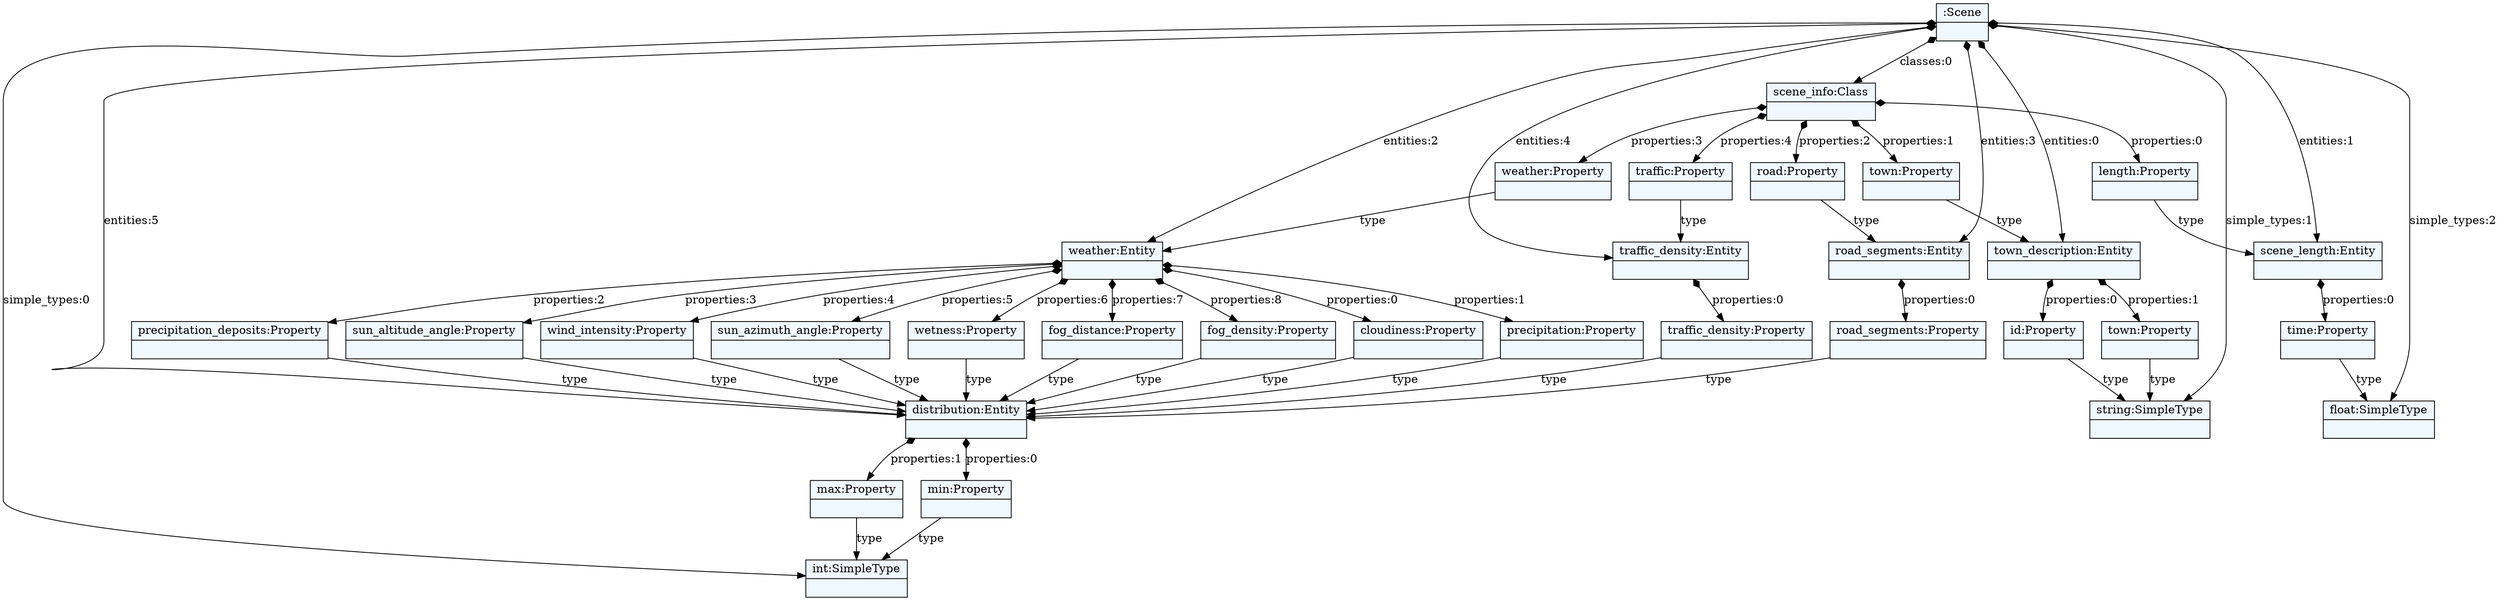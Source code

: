 
    digraph textX {
    fontname = "Bitstream Vera Sans"
    fontsize = 8
    node[
        shape=record,
        style=filled,
        fillcolor=aliceblue
    ]
    nodesep = 0.3
    edge[dir=black,arrowtail=empty]


139904957243088 -> 139904957243344 [label="simple_types:0" arrowtail=diamond dir=both]
139904957243344[label="{int:SimpleType|}"]
139904957243088 -> 139904957313104 [label="simple_types:1" arrowtail=diamond dir=both]
139904957313104[label="{string:SimpleType|}"]
139904957243088 -> 139904957313232 [label="simple_types:2" arrowtail=diamond dir=both]
139904957313232[label="{float:SimpleType|}"]
139904957243088 -> 139904957313296 [label="classes:0" arrowtail=diamond dir=both]
139904957313296 -> 139904957313488 [label="properties:0" arrowtail=diamond dir=both]
139904957313488 -> 139904957313168 [label="type" ]
139904957313168 -> 139904957314576 [label="properties:0" arrowtail=diamond dir=both]
139904957314576 -> 139904957313232 [label="type" ]
139904957314576[label="{time:Property|}"]
139904957313168[label="{scene_length:Entity|}"]
139904957313488[label="{length:Property|}"]
139904957313296 -> 139904957313552 [label="properties:1" arrowtail=diamond dir=both]
139904957313552 -> 139904957313360 [label="type" ]
139904957313360 -> 139904957314320 [label="properties:0" arrowtail=diamond dir=both]
139904957314320 -> 139904957313104 [label="type" ]
139904957314320[label="{id:Property|}"]
139904957313360 -> 139904957314384 [label="properties:1" arrowtail=diamond dir=both]
139904957314384 -> 139904957313104 [label="type" ]
139904957314384[label="{town:Property|}"]
139904957313360[label="{town_description:Entity|}"]
139904957313552[label="{town:Property|}"]
139904957313296 -> 139904957313616 [label="properties:2" arrowtail=diamond dir=both]
139904957313616 -> 139904957314128 [label="type" ]
139904957314128 -> 139904957315856 [label="properties:0" arrowtail=diamond dir=both]
139904957315856 -> 139904957315280 [label="type" ]
139904957315280 -> 139904957316432 [label="properties:0" arrowtail=diamond dir=both]
139904957316432 -> 139904957243344 [label="type" ]
139904957316432[label="{min:Property|}"]
139904957315280 -> 139904957316496 [label="properties:1" arrowtail=diamond dir=both]
139904957316496 -> 139904957243344 [label="type" ]
139904957316496[label="{max:Property|}"]
139904957315280[label="{distribution:Entity|}"]
139904957315856[label="{road_segments:Property|}"]
139904957314128[label="{road_segments:Entity|}"]
139904957313616[label="{road:Property|}"]
139904957313296 -> 139904957313744 [label="properties:3" arrowtail=diamond dir=both]
139904957313744 -> 139904957313424 [label="type" ]
139904957313424 -> 139904957314768 [label="properties:0" arrowtail=diamond dir=both]
139904957314768 -> 139904957315280 [label="type" ]
139904957314768[label="{cloudiness:Property|}"]
139904957313424 -> 139904957314896 [label="properties:1" arrowtail=diamond dir=both]
139904957314896 -> 139904957315280 [label="type" ]
139904957314896[label="{precipitation:Property|}"]
139904957313424 -> 139904957314960 [label="properties:2" arrowtail=diamond dir=both]
139904957314960 -> 139904957315280 [label="type" ]
139904957314960[label="{precipitation_deposits:Property|}"]
139904957313424 -> 139904957314256 [label="properties:3" arrowtail=diamond dir=both]
139904957314256 -> 139904957315280 [label="type" ]
139904957314256[label="{sun_altitude_angle:Property|}"]
139904957313424 -> 139904957315152 [label="properties:4" arrowtail=diamond dir=both]
139904957315152 -> 139904957315280 [label="type" ]
139904957315152[label="{wind_intensity:Property|}"]
139904957313424 -> 139904957315408 [label="properties:5" arrowtail=diamond dir=both]
139904957315408 -> 139904957315280 [label="type" ]
139904957315408[label="{sun_azimuth_angle:Property|}"]
139904957313424 -> 139904957315536 [label="properties:6" arrowtail=diamond dir=both]
139904957315536 -> 139904957315280 [label="type" ]
139904957315536[label="{wetness:Property|}"]
139904957313424 -> 139904957315600 [label="properties:7" arrowtail=diamond dir=both]
139904957315600 -> 139904957315280 [label="type" ]
139904957315600[label="{fog_distance:Property|}"]
139904957313424 -> 139904957315728 [label="properties:8" arrowtail=diamond dir=both]
139904957315728 -> 139904957315280 [label="type" ]
139904957315728[label="{fog_density:Property|}"]
139904957313424[label="{weather:Entity|}"]
139904957313744[label="{weather:Property|}"]
139904957313296 -> 139904957313872 [label="properties:4" arrowtail=diamond dir=both]
139904957313872 -> 139904957314448 [label="type" ]
139904957314448 -> 139904957316112 [label="properties:0" arrowtail=diamond dir=both]
139904957316112 -> 139904957315280 [label="type" ]
139904957316112[label="{traffic_density:Property|}"]
139904957314448[label="{traffic_density:Entity|}"]
139904957313872[label="{traffic:Property|}"]
139904957313296[label="{scene_info:Class|}"]
139904957243088 -> 139904957313360 [label="entities:0" arrowtail=diamond dir=both]
139904957243088 -> 139904957313168 [label="entities:1" arrowtail=diamond dir=both]
139904957243088 -> 139904957313424 [label="entities:2" arrowtail=diamond dir=both]
139904957243088 -> 139904957314128 [label="entities:3" arrowtail=diamond dir=both]
139904957243088 -> 139904957314448 [label="entities:4" arrowtail=diamond dir=both]
139904957243088 -> 139904957315280 [label="entities:5" arrowtail=diamond dir=both]
139904957243088[label="{:Scene|}"]

}
